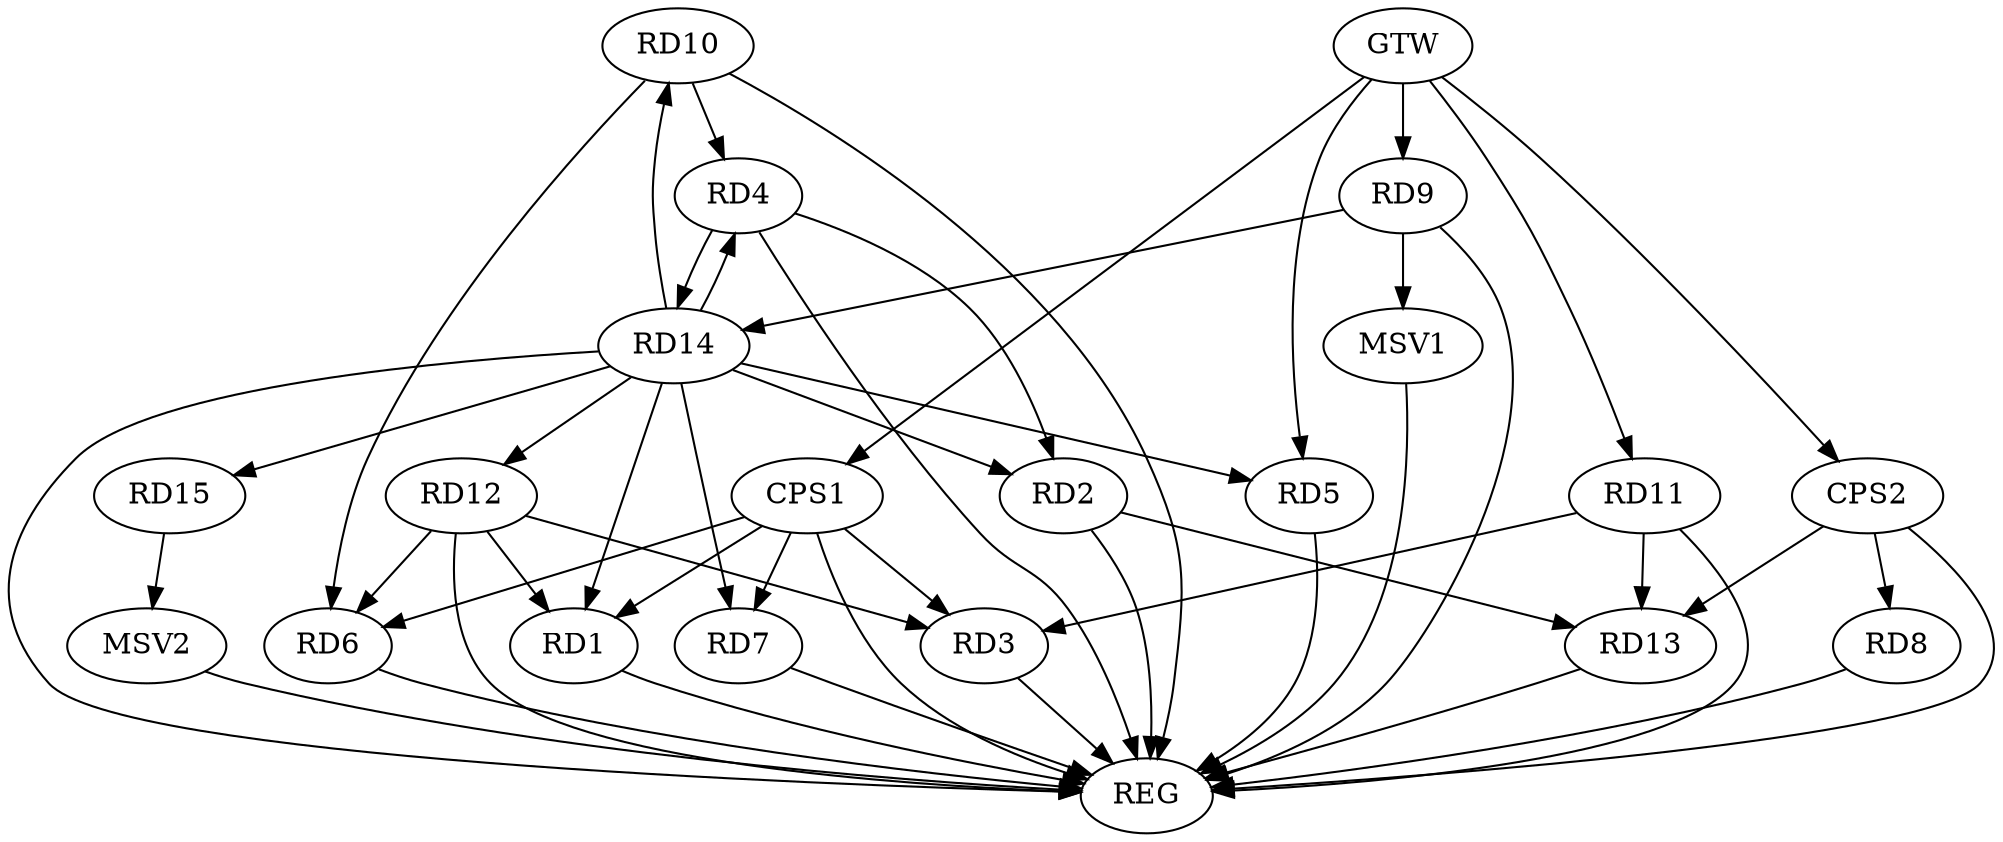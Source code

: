 strict digraph G {
  RD1 [ label="RD1" ];
  RD2 [ label="RD2" ];
  RD3 [ label="RD3" ];
  RD4 [ label="RD4" ];
  RD5 [ label="RD5" ];
  RD6 [ label="RD6" ];
  RD7 [ label="RD7" ];
  RD8 [ label="RD8" ];
  RD9 [ label="RD9" ];
  RD10 [ label="RD10" ];
  RD11 [ label="RD11" ];
  RD12 [ label="RD12" ];
  RD13 [ label="RD13" ];
  RD14 [ label="RD14" ];
  RD15 [ label="RD15" ];
  CPS1 [ label="CPS1" ];
  CPS2 [ label="CPS2" ];
  GTW [ label="GTW" ];
  REG [ label="REG" ];
  MSV1 [ label="MSV1" ];
  MSV2 [ label="MSV2" ];
  RD12 -> RD1;
  RD14 -> RD1;
  RD4 -> RD2;
  RD2 -> RD13;
  RD14 -> RD2;
  RD11 -> RD3;
  RD12 -> RD3;
  RD10 -> RD4;
  RD4 -> RD14;
  RD14 -> RD4;
  RD10 -> RD6;
  RD12 -> RD6;
  RD9 -> RD14;
  RD14 -> RD10;
  RD11 -> RD13;
  RD14 -> RD12;
  CPS1 -> RD1;
  CPS1 -> RD3;
  CPS1 -> RD6;
  CPS1 -> RD7;
  CPS2 -> RD8;
  CPS2 -> RD13;
  GTW -> RD5;
  GTW -> RD9;
  GTW -> RD11;
  GTW -> CPS1;
  GTW -> CPS2;
  RD1 -> REG;
  RD2 -> REG;
  RD3 -> REG;
  RD4 -> REG;
  RD5 -> REG;
  RD6 -> REG;
  RD7 -> REG;
  RD8 -> REG;
  RD9 -> REG;
  RD10 -> REG;
  RD11 -> REG;
  RD12 -> REG;
  RD13 -> REG;
  RD14 -> REG;
  CPS1 -> REG;
  CPS2 -> REG;
  RD14 -> RD5;
  RD14 -> RD7;
  RD14 -> RD15;
  RD9 -> MSV1;
  MSV1 -> REG;
  RD15 -> MSV2;
  MSV2 -> REG;
}

